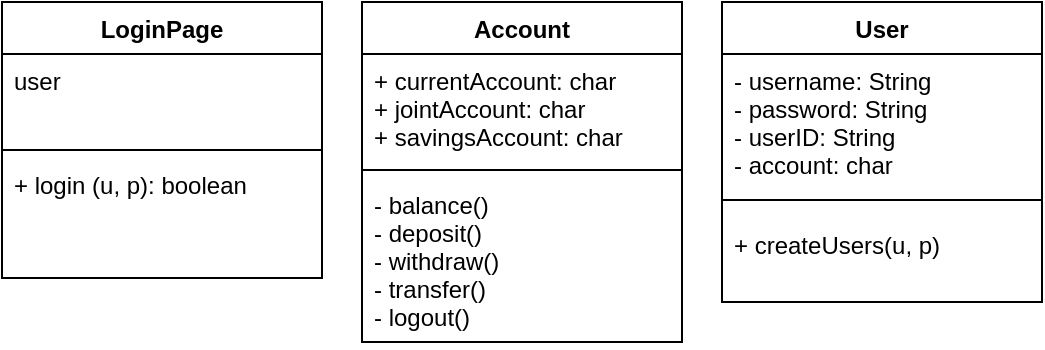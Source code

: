<mxfile version="10.5.3" type="device"><diagram id="s3byS-NpevNqKdmLErFa" name="Page-1"><mxGraphModel dx="1234" dy="403" grid="1" gridSize="10" guides="1" tooltips="1" connect="1" arrows="1" fold="1" page="1" pageScale="1" pageWidth="850" pageHeight="1100" math="0" shadow="0"><root><mxCell id="0"/><mxCell id="1" parent="0"/><mxCell id="VvRxg6dtNUiby0IaQNt5-1" value="User" style="swimlane;fontStyle=1;align=center;verticalAlign=top;childLayout=stackLayout;horizontal=1;startSize=26;horizontalStack=0;resizeParent=1;resizeParentMax=0;resizeLast=0;collapsible=1;marginBottom=0;" vertex="1" parent="1"><mxGeometry x="390" y="43" width="160" height="150" as="geometry"/></mxCell><mxCell id="VvRxg6dtNUiby0IaQNt5-2" value="- username: String&#10;- password: String&#10;- userID: String&#10;- account: char&#10; &#10;" style="text;strokeColor=none;fillColor=none;align=left;verticalAlign=top;spacingLeft=4;spacingRight=4;overflow=hidden;rotatable=0;points=[[0,0.5],[1,0.5]];portConstraint=eastwest;" vertex="1" parent="VvRxg6dtNUiby0IaQNt5-1"><mxGeometry y="26" width="160" height="64" as="geometry"/></mxCell><mxCell id="VvRxg6dtNUiby0IaQNt5-3" value="" style="line;strokeWidth=1;fillColor=none;align=left;verticalAlign=middle;spacingTop=-1;spacingLeft=3;spacingRight=3;rotatable=0;labelPosition=right;points=[];portConstraint=eastwest;" vertex="1" parent="VvRxg6dtNUiby0IaQNt5-1"><mxGeometry y="90" width="160" height="18" as="geometry"/></mxCell><mxCell id="VvRxg6dtNUiby0IaQNt5-4" value="+ createUsers(u, p)" style="text;strokeColor=none;fillColor=none;align=left;verticalAlign=top;spacingLeft=4;spacingRight=4;overflow=hidden;rotatable=0;points=[[0,0.5],[1,0.5]];portConstraint=eastwest;" vertex="1" parent="VvRxg6dtNUiby0IaQNt5-1"><mxGeometry y="108" width="160" height="42" as="geometry"/></mxCell><mxCell id="VvRxg6dtNUiby0IaQNt5-18" value="LoginPage" style="swimlane;fontStyle=1;align=center;verticalAlign=top;childLayout=stackLayout;horizontal=1;startSize=26;horizontalStack=0;resizeParent=1;resizeParentMax=0;resizeLast=0;collapsible=1;marginBottom=0;" vertex="1" parent="1"><mxGeometry x="30" y="43" width="160" height="138" as="geometry"/></mxCell><mxCell id="VvRxg6dtNUiby0IaQNt5-19" value="user&#10;" style="text;strokeColor=none;fillColor=none;align=left;verticalAlign=top;spacingLeft=4;spacingRight=4;overflow=hidden;rotatable=0;points=[[0,0.5],[1,0.5]];portConstraint=eastwest;" vertex="1" parent="VvRxg6dtNUiby0IaQNt5-18"><mxGeometry y="26" width="160" height="44" as="geometry"/></mxCell><mxCell id="VvRxg6dtNUiby0IaQNt5-20" value="" style="line;strokeWidth=1;fillColor=none;align=left;verticalAlign=middle;spacingTop=-1;spacingLeft=3;spacingRight=3;rotatable=0;labelPosition=right;points=[];portConstraint=eastwest;" vertex="1" parent="VvRxg6dtNUiby0IaQNt5-18"><mxGeometry y="70" width="160" height="8" as="geometry"/></mxCell><mxCell id="VvRxg6dtNUiby0IaQNt5-21" value="+ login (u, p): boolean&#10;&#10;" style="text;strokeColor=none;fillColor=none;align=left;verticalAlign=top;spacingLeft=4;spacingRight=4;overflow=hidden;rotatable=0;points=[[0,0.5],[1,0.5]];portConstraint=eastwest;" vertex="1" parent="VvRxg6dtNUiby0IaQNt5-18"><mxGeometry y="78" width="160" height="60" as="geometry"/></mxCell><mxCell id="VvRxg6dtNUiby0IaQNt5-22" value="Account" style="swimlane;fontStyle=1;align=center;verticalAlign=top;childLayout=stackLayout;horizontal=1;startSize=26;horizontalStack=0;resizeParent=1;resizeParentMax=0;resizeLast=0;collapsible=1;marginBottom=0;" vertex="1" parent="1"><mxGeometry x="210" y="43" width="160" height="170" as="geometry"/></mxCell><mxCell id="VvRxg6dtNUiby0IaQNt5-23" value="+ currentAccount: char&#10;+ jointAccount: char&#10;+ savingsAccount: char&#10;" style="text;strokeColor=none;fillColor=none;align=left;verticalAlign=top;spacingLeft=4;spacingRight=4;overflow=hidden;rotatable=0;points=[[0,0.5],[1,0.5]];portConstraint=eastwest;" vertex="1" parent="VvRxg6dtNUiby0IaQNt5-22"><mxGeometry y="26" width="160" height="54" as="geometry"/></mxCell><mxCell id="VvRxg6dtNUiby0IaQNt5-24" value="" style="line;strokeWidth=1;fillColor=none;align=left;verticalAlign=middle;spacingTop=-1;spacingLeft=3;spacingRight=3;rotatable=0;labelPosition=right;points=[];portConstraint=eastwest;" vertex="1" parent="VvRxg6dtNUiby0IaQNt5-22"><mxGeometry y="80" width="160" height="8" as="geometry"/></mxCell><mxCell id="VvRxg6dtNUiby0IaQNt5-25" value="- balance()&#10;- deposit()&#10;- withdraw()&#10;- transfer()&#10;- logout()&#10;" style="text;strokeColor=none;fillColor=none;align=left;verticalAlign=top;spacingLeft=4;spacingRight=4;overflow=hidden;rotatable=0;points=[[0,0.5],[1,0.5]];portConstraint=eastwest;" vertex="1" parent="VvRxg6dtNUiby0IaQNt5-22"><mxGeometry y="88" width="160" height="82" as="geometry"/></mxCell></root></mxGraphModel></diagram></mxfile>